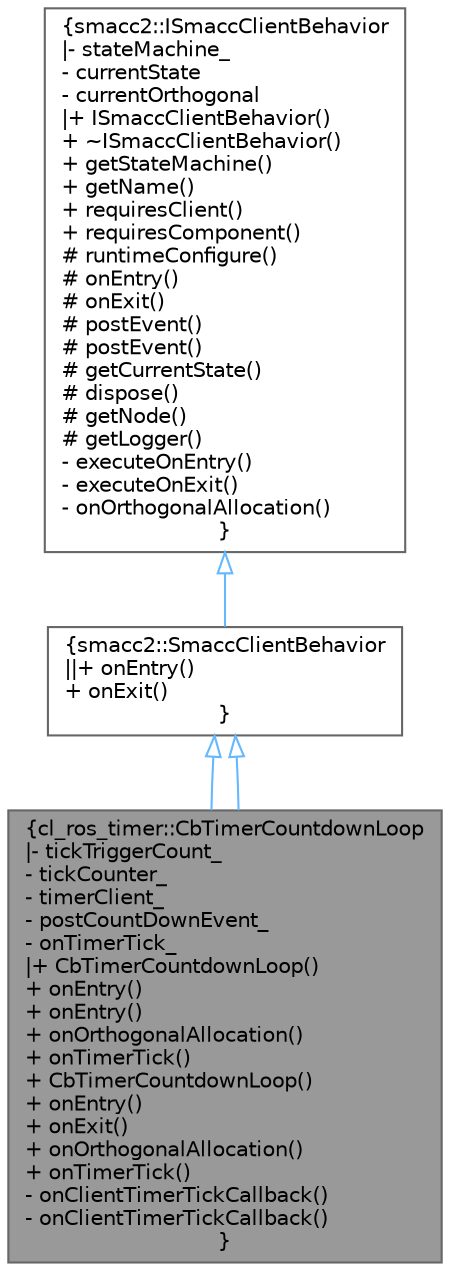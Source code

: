 digraph "cl_ros_timer::CbTimerCountdownLoop"
{
 // LATEX_PDF_SIZE
  bgcolor="transparent";
  edge [fontname=Helvetica,fontsize=10,labelfontname=Helvetica,labelfontsize=10];
  node [fontname=Helvetica,fontsize=10,shape=box,height=0.2,width=0.4];
  Node1 [label="{cl_ros_timer::CbTimerCountdownLoop\n|- tickTriggerCount_\l- tickCounter_\l- timerClient_\l- postCountDownEvent_\l- onTimerTick_\l|+ CbTimerCountdownLoop()\l+ onEntry()\l+ onEntry()\l+ onOrthogonalAllocation()\l+ onTimerTick()\l+ CbTimerCountdownLoop()\l+ onEntry()\l+ onExit()\l+ onOrthogonalAllocation()\l+ onTimerTick()\l- onClientTimerTickCallback()\l- onClientTimerTickCallback()\l}",height=0.2,width=0.4,color="gray40", fillcolor="grey60", style="filled", fontcolor="black",tooltip=" "];
  Node2 -> Node1 [dir="back",color="steelblue1",style="solid",arrowtail="onormal"];
  Node2 [label="{smacc2::SmaccClientBehavior\n||+ onEntry()\l+ onExit()\l}",height=0.2,width=0.4,color="gray40", fillcolor="white", style="filled",URL="$classsmacc2_1_1SmaccClientBehavior.html",tooltip=" "];
  Node3 -> Node2 [dir="back",color="steelblue1",style="solid",arrowtail="onormal"];
  Node3 [label="{smacc2::ISmaccClientBehavior\n|- stateMachine_\l- currentState\l- currentOrthogonal\l|+ ISmaccClientBehavior()\l+ ~ISmaccClientBehavior()\l+ getStateMachine()\l+ getName()\l+ requiresClient()\l+ requiresComponent()\l# runtimeConfigure()\l# onEntry()\l# onExit()\l# postEvent()\l# postEvent()\l# getCurrentState()\l# dispose()\l# getNode()\l# getLogger()\l- executeOnEntry()\l- executeOnExit()\l- onOrthogonalAllocation()\l}",height=0.2,width=0.4,color="gray40", fillcolor="white", style="filled",URL="$classsmacc2_1_1ISmaccClientBehavior.html",tooltip=" "];
  Node2 -> Node1 [dir="back",color="steelblue1",style="solid",arrowtail="onormal"];
}
